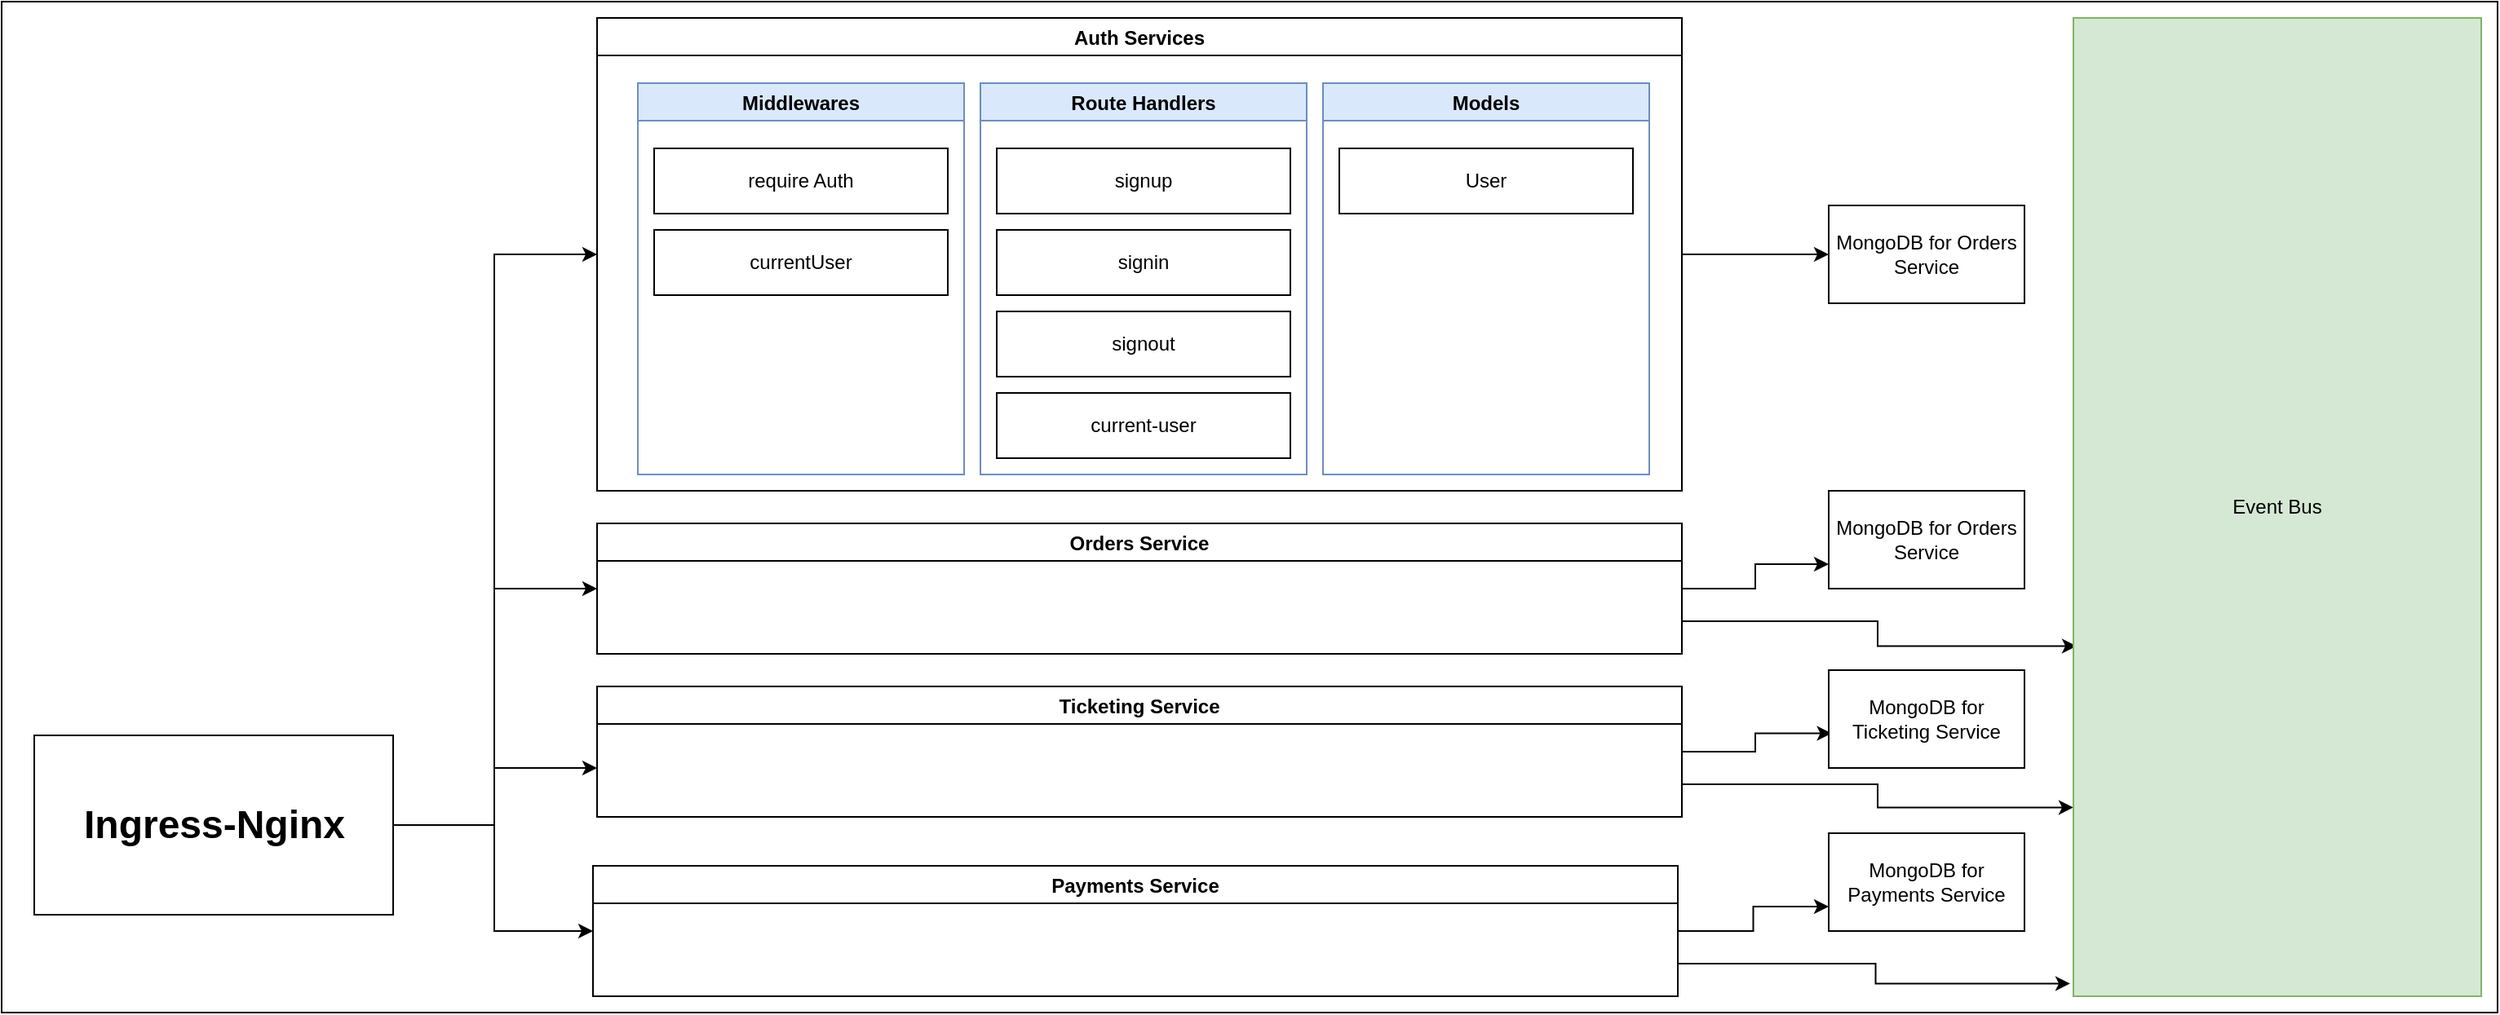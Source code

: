 <mxfile version="17.4.2" type="device"><diagram id="juc7TxPepSxKtXLifUwE" name="Page-1"><mxGraphModel dx="1574" dy="2350" grid="1" gridSize="10" guides="1" tooltips="1" connect="1" arrows="1" fold="1" page="1" pageScale="1" pageWidth="850" pageHeight="1100" math="0" shadow="0"><root><mxCell id="0"/><mxCell id="1" parent="0"/><mxCell id="EAymJTWCynw3FNj94-iT-1" value="" style="rounded=0;whiteSpace=wrap;html=1;" parent="1" vertex="1"><mxGeometry x="70" y="-330" width="1530" height="620" as="geometry"/></mxCell><mxCell id="EAymJTWCynw3FNj94-iT-53" style="edgeStyle=orthogonalEdgeStyle;rounded=0;orthogonalLoop=1;jettySize=auto;html=1;entryX=0;entryY=0.5;entryDx=0;entryDy=0;" parent="1" source="EAymJTWCynw3FNj94-iT-6" target="EAymJTWCynw3FNj94-iT-7" edge="1"><mxGeometry relative="1" as="geometry"><Array as="points"><mxPoint x="372" y="175"/><mxPoint x="372" y="-175"/></Array></mxGeometry></mxCell><mxCell id="EAymJTWCynw3FNj94-iT-54" style="edgeStyle=orthogonalEdgeStyle;rounded=0;orthogonalLoop=1;jettySize=auto;html=1;entryX=0;entryY=0.5;entryDx=0;entryDy=0;" parent="1" source="EAymJTWCynw3FNj94-iT-6" target="EAymJTWCynw3FNj94-iT-42" edge="1"><mxGeometry relative="1" as="geometry"><Array as="points"><mxPoint x="372" y="175"/><mxPoint x="372" y="240"/></Array></mxGeometry></mxCell><mxCell id="EAymJTWCynw3FNj94-iT-56" style="edgeStyle=orthogonalEdgeStyle;rounded=0;orthogonalLoop=1;jettySize=auto;html=1;" parent="1" source="EAymJTWCynw3FNj94-iT-6" edge="1"><mxGeometry relative="1" as="geometry"><mxPoint x="435" y="140" as="targetPoint"/><Array as="points"><mxPoint x="372" y="175"/><mxPoint x="372" y="140"/></Array></mxGeometry></mxCell><mxCell id="EAymJTWCynw3FNj94-iT-57" style="edgeStyle=orthogonalEdgeStyle;rounded=0;orthogonalLoop=1;jettySize=auto;html=1;entryX=0;entryY=0.5;entryDx=0;entryDy=0;" parent="1" source="EAymJTWCynw3FNj94-iT-6" target="EAymJTWCynw3FNj94-iT-30" edge="1"><mxGeometry relative="1" as="geometry"><Array as="points"><mxPoint x="372" y="175"/><mxPoint x="372" y="30"/></Array></mxGeometry></mxCell><mxCell id="EAymJTWCynw3FNj94-iT-6" value="" style="rounded=0;whiteSpace=wrap;html=1;" parent="1" vertex="1"><mxGeometry x="90" y="120" width="220" height="110" as="geometry"/></mxCell><mxCell id="EAymJTWCynw3FNj94-iT-4" value="Ingress-Nginx" style="text;strokeColor=none;fillColor=none;html=1;fontSize=24;fontStyle=1;verticalAlign=middle;align=center;" parent="1" vertex="1"><mxGeometry x="150" y="155" width="100" height="40" as="geometry"/></mxCell><mxCell id="EAymJTWCynw3FNj94-iT-52" style="edgeStyle=orthogonalEdgeStyle;rounded=0;orthogonalLoop=1;jettySize=auto;html=1;exitX=1;exitY=0.5;exitDx=0;exitDy=0;entryX=0;entryY=0.5;entryDx=0;entryDy=0;" parent="1" source="EAymJTWCynw3FNj94-iT-7" target="EAymJTWCynw3FNj94-iT-51" edge="1"><mxGeometry relative="1" as="geometry"/></mxCell><mxCell id="EAymJTWCynw3FNj94-iT-7" value="Auth Services" style="swimlane;" parent="1" vertex="1"><mxGeometry x="435" y="-320" width="665" height="290" as="geometry"/></mxCell><mxCell id="EAymJTWCynw3FNj94-iT-8" value="Middlewares" style="swimlane;startSize=23;fillColor=#dae8fc;strokeColor=#6c8ebf;" parent="EAymJTWCynw3FNj94-iT-7" vertex="1"><mxGeometry x="25" y="40" width="200" height="240" as="geometry"/></mxCell><mxCell id="EAymJTWCynw3FNj94-iT-13" value="currentUser" style="rounded=0;whiteSpace=wrap;html=1;" parent="EAymJTWCynw3FNj94-iT-8" vertex="1"><mxGeometry x="10" y="90" width="180" height="40" as="geometry"/></mxCell><mxCell id="EAymJTWCynw3FNj94-iT-9" value="Route Handlers" style="swimlane;fillColor=#dae8fc;strokeColor=#6c8ebf;" parent="1" vertex="1"><mxGeometry x="670" y="-280" width="200" height="240" as="geometry"/></mxCell><mxCell id="EAymJTWCynw3FNj94-iT-22" value="signup" style="rounded=0;whiteSpace=wrap;html=1;" parent="EAymJTWCynw3FNj94-iT-9" vertex="1"><mxGeometry x="10" y="40" width="180" height="40" as="geometry"/></mxCell><mxCell id="EAymJTWCynw3FNj94-iT-26" value="current-user" style="rounded=0;whiteSpace=wrap;html=1;" parent="EAymJTWCynw3FNj94-iT-9" vertex="1"><mxGeometry x="10" y="190" width="180" height="40" as="geometry"/></mxCell><mxCell id="EAymJTWCynw3FNj94-iT-10" value="Models" style="swimlane;fillColor=#dae8fc;strokeColor=#6c8ebf;" parent="1" vertex="1"><mxGeometry x="880" y="-280" width="200" height="240" as="geometry"/></mxCell><mxCell id="EAymJTWCynw3FNj94-iT-11" value="require Auth" style="rounded=0;whiteSpace=wrap;html=1;" parent="1" vertex="1"><mxGeometry x="470" y="-240" width="180" height="40" as="geometry"/></mxCell><mxCell id="EAymJTWCynw3FNj94-iT-15" value="signin" style="rounded=0;whiteSpace=wrap;html=1;" parent="1" vertex="1"><mxGeometry x="680" y="-190" width="180" height="40" as="geometry"/></mxCell><mxCell id="EAymJTWCynw3FNj94-iT-24" value="signout" style="rounded=0;whiteSpace=wrap;html=1;" parent="1" vertex="1"><mxGeometry x="680" y="-140" width="180" height="40" as="geometry"/></mxCell><mxCell id="EAymJTWCynw3FNj94-iT-29" value="User" style="rounded=0;whiteSpace=wrap;html=1;" parent="1" vertex="1"><mxGeometry x="890" y="-240" width="180" height="40" as="geometry"/></mxCell><mxCell id="EAymJTWCynw3FNj94-iT-39" style="edgeStyle=orthogonalEdgeStyle;rounded=0;orthogonalLoop=1;jettySize=auto;html=1;exitX=1;exitY=0.5;exitDx=0;exitDy=0;entryX=0;entryY=0.75;entryDx=0;entryDy=0;" parent="1" source="EAymJTWCynw3FNj94-iT-30" target="EAymJTWCynw3FNj94-iT-35" edge="1"><mxGeometry relative="1" as="geometry"/></mxCell><mxCell id="EAymJTWCynw3FNj94-iT-47" style="edgeStyle=orthogonalEdgeStyle;rounded=0;orthogonalLoop=1;jettySize=auto;html=1;exitX=1;exitY=0.75;exitDx=0;exitDy=0;entryX=0.008;entryY=0.642;entryDx=0;entryDy=0;entryPerimeter=0;" parent="1" source="EAymJTWCynw3FNj94-iT-30" target="EAymJTWCynw3FNj94-iT-46" edge="1"><mxGeometry relative="1" as="geometry"/></mxCell><mxCell id="EAymJTWCynw3FNj94-iT-30" value="Orders Service" style="swimlane;" parent="1" vertex="1"><mxGeometry x="435" y="-10" width="665" height="80" as="geometry"/></mxCell><mxCell id="EAymJTWCynw3FNj94-iT-35" value="MongoDB for Orders Service" style="rounded=0;whiteSpace=wrap;html=1;" parent="1" vertex="1"><mxGeometry x="1190" y="-30" width="120" height="60" as="geometry"/></mxCell><mxCell id="EAymJTWCynw3FNj94-iT-44" style="edgeStyle=orthogonalEdgeStyle;rounded=0;orthogonalLoop=1;jettySize=auto;html=1;entryX=0.015;entryY=0.646;entryDx=0;entryDy=0;entryPerimeter=0;" parent="1" source="EAymJTWCynw3FNj94-iT-40" target="EAymJTWCynw3FNj94-iT-41" edge="1"><mxGeometry relative="1" as="geometry"/></mxCell><mxCell id="EAymJTWCynw3FNj94-iT-49" style="edgeStyle=orthogonalEdgeStyle;rounded=0;orthogonalLoop=1;jettySize=auto;html=1;exitX=1;exitY=0.75;exitDx=0;exitDy=0;entryX=0;entryY=0.807;entryDx=0;entryDy=0;entryPerimeter=0;" parent="1" source="EAymJTWCynw3FNj94-iT-40" target="EAymJTWCynw3FNj94-iT-46" edge="1"><mxGeometry relative="1" as="geometry"/></mxCell><mxCell id="EAymJTWCynw3FNj94-iT-40" value="Ticketing Service" style="swimlane;" parent="1" vertex="1"><mxGeometry x="435" y="90" width="665" height="80" as="geometry"/></mxCell><mxCell id="EAymJTWCynw3FNj94-iT-41" value="MongoDB for Ticketing Service" style="rounded=0;whiteSpace=wrap;html=1;" parent="1" vertex="1"><mxGeometry x="1190" y="80" width="120" height="60" as="geometry"/></mxCell><mxCell id="EAymJTWCynw3FNj94-iT-45" style="edgeStyle=orthogonalEdgeStyle;rounded=0;orthogonalLoop=1;jettySize=auto;html=1;exitX=1;exitY=0.5;exitDx=0;exitDy=0;entryX=0;entryY=0.75;entryDx=0;entryDy=0;" parent="1" source="EAymJTWCynw3FNj94-iT-42" target="EAymJTWCynw3FNj94-iT-43" edge="1"><mxGeometry relative="1" as="geometry"/></mxCell><mxCell id="EAymJTWCynw3FNj94-iT-50" style="edgeStyle=orthogonalEdgeStyle;rounded=0;orthogonalLoop=1;jettySize=auto;html=1;exitX=1;exitY=0.75;exitDx=0;exitDy=0;entryX=-0.008;entryY=0.987;entryDx=0;entryDy=0;entryPerimeter=0;" parent="1" source="EAymJTWCynw3FNj94-iT-42" target="EAymJTWCynw3FNj94-iT-46" edge="1"><mxGeometry relative="1" as="geometry"/></mxCell><mxCell id="EAymJTWCynw3FNj94-iT-42" value="Payments Service" style="swimlane;" parent="1" vertex="1"><mxGeometry x="432.5" y="200" width="665" height="80" as="geometry"/></mxCell><mxCell id="EAymJTWCynw3FNj94-iT-43" value="MongoDB for Payments Service" style="rounded=0;whiteSpace=wrap;html=1;" parent="1" vertex="1"><mxGeometry x="1190" y="180" width="120" height="60" as="geometry"/></mxCell><mxCell id="EAymJTWCynw3FNj94-iT-46" value="Event Bus" style="rounded=0;whiteSpace=wrap;html=1;fillColor=#d5e8d4;strokeColor=#82b366;" parent="1" vertex="1"><mxGeometry x="1340" y="-320" width="250" height="600" as="geometry"/></mxCell><mxCell id="EAymJTWCynw3FNj94-iT-51" value="MongoDB for Orders Service" style="rounded=0;whiteSpace=wrap;html=1;" parent="1" vertex="1"><mxGeometry x="1190" y="-205" width="120" height="60" as="geometry"/></mxCell></root></mxGraphModel></diagram></mxfile>